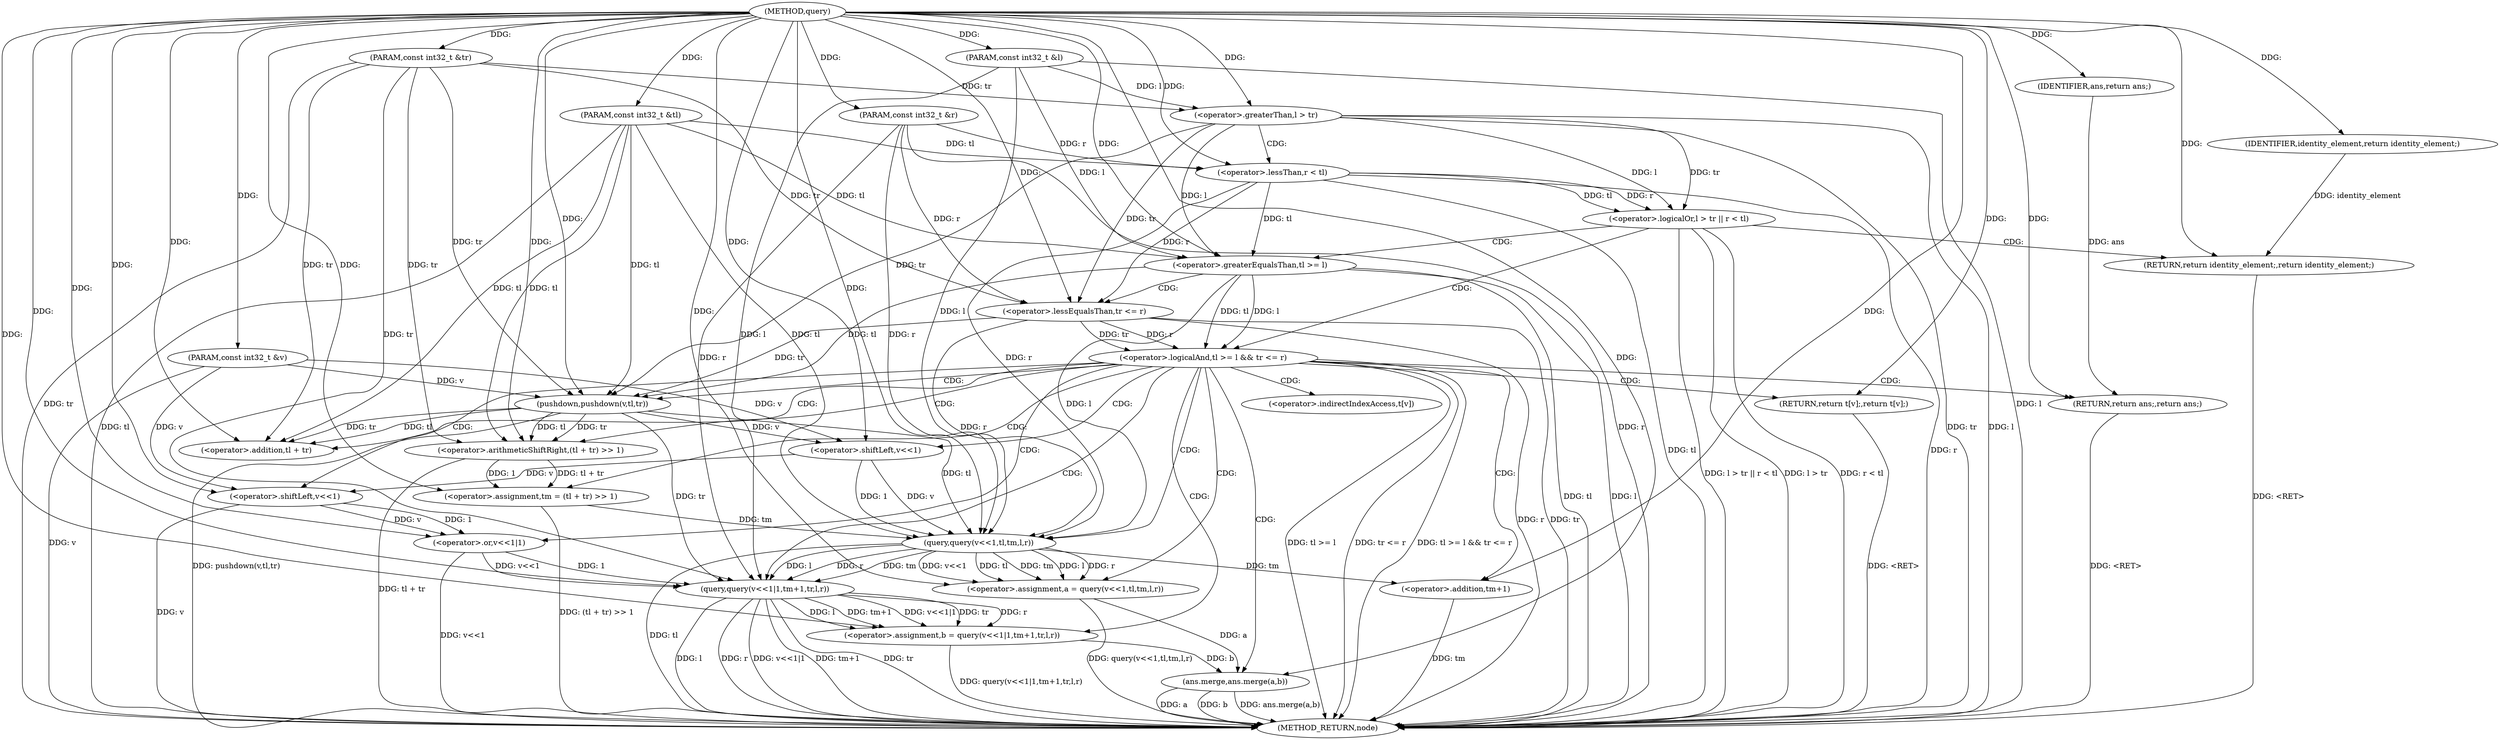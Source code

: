 digraph "query" {  
"1001394" [label = "(METHOD,query)" ]
"1001469" [label = "(METHOD_RETURN,node)" ]
"1001395" [label = "(PARAM,const int32_t &v)" ]
"1001396" [label = "(PARAM,const int32_t &tl)" ]
"1001397" [label = "(PARAM,const int32_t &tr)" ]
"1001398" [label = "(PARAM,const int32_t &l)" ]
"1001399" [label = "(PARAM,const int32_t &r)" ]
"1001425" [label = "(pushdown,pushdown(v,tl,tr))" ]
"1001430" [label = "(<operator>.assignment,tm = (tl + tr) >> 1)" ]
"1001438" [label = "(<operator>.assignment,a = query(v<<1,tl,tm,l,r))" ]
"1001449" [label = "(<operator>.assignment,b = query(v<<1|1,tm+1,tr,l,r))" ]
"1001464" [label = "(ans.merge,ans.merge(a,b))" ]
"1001467" [label = "(RETURN,return ans;,return ans;)" ]
"1001402" [label = "(<operator>.logicalOr,l > tr || r < tl)" ]
"1001413" [label = "(<operator>.logicalAnd,tl >= l && tr <= r)" ]
"1001468" [label = "(IDENTIFIER,ans,return ans;)" ]
"1001410" [label = "(RETURN,return identity_element;,return identity_element;)" ]
"1001421" [label = "(RETURN,return t[v];,return t[v];)" ]
"1001432" [label = "(<operator>.arithmeticShiftRight,(tl + tr) >> 1)" ]
"1001440" [label = "(query,query(v<<1,tl,tm,l,r))" ]
"1001451" [label = "(query,query(v<<1|1,tm+1,tr,l,r))" ]
"1001403" [label = "(<operator>.greaterThan,l > tr)" ]
"1001406" [label = "(<operator>.lessThan,r < tl)" ]
"1001411" [label = "(IDENTIFIER,identity_element,return identity_element;)" ]
"1001414" [label = "(<operator>.greaterEqualsThan,tl >= l)" ]
"1001417" [label = "(<operator>.lessEqualsThan,tr <= r)" ]
"1001433" [label = "(<operator>.addition,tl + tr)" ]
"1001441" [label = "(<operator>.shiftLeft,v<<1)" ]
"1001452" [label = "(<operator>.or,v<<1|1)" ]
"1001457" [label = "(<operator>.addition,tm+1)" ]
"1001453" [label = "(<operator>.shiftLeft,v<<1)" ]
"1001422" [label = "(<operator>.indirectIndexAccess,t[v])" ]
  "1001395" -> "1001469"  [ label = "DDG: v"] 
  "1001396" -> "1001469"  [ label = "DDG: tl"] 
  "1001397" -> "1001469"  [ label = "DDG: tr"] 
  "1001398" -> "1001469"  [ label = "DDG: l"] 
  "1001399" -> "1001469"  [ label = "DDG: r"] 
  "1001403" -> "1001469"  [ label = "DDG: l"] 
  "1001403" -> "1001469"  [ label = "DDG: tr"] 
  "1001402" -> "1001469"  [ label = "DDG: l > tr"] 
  "1001406" -> "1001469"  [ label = "DDG: r"] 
  "1001406" -> "1001469"  [ label = "DDG: tl"] 
  "1001402" -> "1001469"  [ label = "DDG: r < tl"] 
  "1001402" -> "1001469"  [ label = "DDG: l > tr || r < tl"] 
  "1001414" -> "1001469"  [ label = "DDG: tl"] 
  "1001414" -> "1001469"  [ label = "DDG: l"] 
  "1001413" -> "1001469"  [ label = "DDG: tl >= l"] 
  "1001417" -> "1001469"  [ label = "DDG: tr"] 
  "1001417" -> "1001469"  [ label = "DDG: r"] 
  "1001413" -> "1001469"  [ label = "DDG: tr <= r"] 
  "1001413" -> "1001469"  [ label = "DDG: tl >= l && tr <= r"] 
  "1001425" -> "1001469"  [ label = "DDG: pushdown(v,tl,tr)"] 
  "1001432" -> "1001469"  [ label = "DDG: tl + tr"] 
  "1001430" -> "1001469"  [ label = "DDG: (tl + tr) >> 1"] 
  "1001440" -> "1001469"  [ label = "DDG: tl"] 
  "1001438" -> "1001469"  [ label = "DDG: query(v<<1,tl,tm,l,r)"] 
  "1001453" -> "1001469"  [ label = "DDG: v"] 
  "1001452" -> "1001469"  [ label = "DDG: v<<1"] 
  "1001451" -> "1001469"  [ label = "DDG: v<<1|1"] 
  "1001457" -> "1001469"  [ label = "DDG: tm"] 
  "1001451" -> "1001469"  [ label = "DDG: tm+1"] 
  "1001451" -> "1001469"  [ label = "DDG: tr"] 
  "1001451" -> "1001469"  [ label = "DDG: l"] 
  "1001451" -> "1001469"  [ label = "DDG: r"] 
  "1001449" -> "1001469"  [ label = "DDG: query(v<<1|1,tm+1,tr,l,r)"] 
  "1001464" -> "1001469"  [ label = "DDG: a"] 
  "1001464" -> "1001469"  [ label = "DDG: b"] 
  "1001464" -> "1001469"  [ label = "DDG: ans.merge(a,b)"] 
  "1001467" -> "1001469"  [ label = "DDG: <RET>"] 
  "1001410" -> "1001469"  [ label = "DDG: <RET>"] 
  "1001421" -> "1001469"  [ label = "DDG: <RET>"] 
  "1001394" -> "1001395"  [ label = "DDG: "] 
  "1001394" -> "1001396"  [ label = "DDG: "] 
  "1001394" -> "1001397"  [ label = "DDG: "] 
  "1001394" -> "1001398"  [ label = "DDG: "] 
  "1001394" -> "1001399"  [ label = "DDG: "] 
  "1001432" -> "1001430"  [ label = "DDG: 1"] 
  "1001432" -> "1001430"  [ label = "DDG: tl + tr"] 
  "1001440" -> "1001438"  [ label = "DDG: v<<1"] 
  "1001440" -> "1001438"  [ label = "DDG: tl"] 
  "1001440" -> "1001438"  [ label = "DDG: tm"] 
  "1001440" -> "1001438"  [ label = "DDG: l"] 
  "1001440" -> "1001438"  [ label = "DDG: r"] 
  "1001451" -> "1001449"  [ label = "DDG: r"] 
  "1001451" -> "1001449"  [ label = "DDG: l"] 
  "1001451" -> "1001449"  [ label = "DDG: tm+1"] 
  "1001451" -> "1001449"  [ label = "DDG: v<<1|1"] 
  "1001451" -> "1001449"  [ label = "DDG: tr"] 
  "1001468" -> "1001467"  [ label = "DDG: ans"] 
  "1001394" -> "1001467"  [ label = "DDG: "] 
  "1001395" -> "1001425"  [ label = "DDG: v"] 
  "1001394" -> "1001425"  [ label = "DDG: "] 
  "1001403" -> "1001425"  [ label = "DDG: tr"] 
  "1001417" -> "1001425"  [ label = "DDG: tr"] 
  "1001397" -> "1001425"  [ label = "DDG: tr"] 
  "1001414" -> "1001425"  [ label = "DDG: tl"] 
  "1001396" -> "1001425"  [ label = "DDG: tl"] 
  "1001394" -> "1001430"  [ label = "DDG: "] 
  "1001394" -> "1001438"  [ label = "DDG: "] 
  "1001394" -> "1001449"  [ label = "DDG: "] 
  "1001438" -> "1001464"  [ label = "DDG: a"] 
  "1001394" -> "1001464"  [ label = "DDG: "] 
  "1001449" -> "1001464"  [ label = "DDG: b"] 
  "1001394" -> "1001468"  [ label = "DDG: "] 
  "1001403" -> "1001402"  [ label = "DDG: tr"] 
  "1001403" -> "1001402"  [ label = "DDG: l"] 
  "1001406" -> "1001402"  [ label = "DDG: r"] 
  "1001406" -> "1001402"  [ label = "DDG: tl"] 
  "1001411" -> "1001410"  [ label = "DDG: identity_element"] 
  "1001394" -> "1001410"  [ label = "DDG: "] 
  "1001414" -> "1001413"  [ label = "DDG: tl"] 
  "1001414" -> "1001413"  [ label = "DDG: l"] 
  "1001417" -> "1001413"  [ label = "DDG: r"] 
  "1001417" -> "1001413"  [ label = "DDG: tr"] 
  "1001394" -> "1001421"  [ label = "DDG: "] 
  "1001425" -> "1001432"  [ label = "DDG: tr"] 
  "1001397" -> "1001432"  [ label = "DDG: tr"] 
  "1001394" -> "1001432"  [ label = "DDG: "] 
  "1001425" -> "1001432"  [ label = "DDG: tl"] 
  "1001396" -> "1001432"  [ label = "DDG: tl"] 
  "1001441" -> "1001440"  [ label = "DDG: 1"] 
  "1001441" -> "1001440"  [ label = "DDG: v"] 
  "1001396" -> "1001440"  [ label = "DDG: tl"] 
  "1001394" -> "1001440"  [ label = "DDG: "] 
  "1001425" -> "1001440"  [ label = "DDG: tl"] 
  "1001430" -> "1001440"  [ label = "DDG: tm"] 
  "1001414" -> "1001440"  [ label = "DDG: l"] 
  "1001398" -> "1001440"  [ label = "DDG: l"] 
  "1001406" -> "1001440"  [ label = "DDG: r"] 
  "1001417" -> "1001440"  [ label = "DDG: r"] 
  "1001399" -> "1001440"  [ label = "DDG: r"] 
  "1001452" -> "1001451"  [ label = "DDG: 1"] 
  "1001452" -> "1001451"  [ label = "DDG: v<<1"] 
  "1001440" -> "1001451"  [ label = "DDG: r"] 
  "1001399" -> "1001451"  [ label = "DDG: r"] 
  "1001394" -> "1001451"  [ label = "DDG: "] 
  "1001440" -> "1001451"  [ label = "DDG: l"] 
  "1001398" -> "1001451"  [ label = "DDG: l"] 
  "1001440" -> "1001451"  [ label = "DDG: tm"] 
  "1001397" -> "1001451"  [ label = "DDG: tr"] 
  "1001425" -> "1001451"  [ label = "DDG: tr"] 
  "1001398" -> "1001403"  [ label = "DDG: l"] 
  "1001394" -> "1001403"  [ label = "DDG: "] 
  "1001397" -> "1001403"  [ label = "DDG: tr"] 
  "1001399" -> "1001406"  [ label = "DDG: r"] 
  "1001394" -> "1001406"  [ label = "DDG: "] 
  "1001396" -> "1001406"  [ label = "DDG: tl"] 
  "1001394" -> "1001411"  [ label = "DDG: "] 
  "1001406" -> "1001414"  [ label = "DDG: tl"] 
  "1001396" -> "1001414"  [ label = "DDG: tl"] 
  "1001394" -> "1001414"  [ label = "DDG: "] 
  "1001403" -> "1001414"  [ label = "DDG: l"] 
  "1001398" -> "1001414"  [ label = "DDG: l"] 
  "1001403" -> "1001417"  [ label = "DDG: tr"] 
  "1001397" -> "1001417"  [ label = "DDG: tr"] 
  "1001394" -> "1001417"  [ label = "DDG: "] 
  "1001406" -> "1001417"  [ label = "DDG: r"] 
  "1001399" -> "1001417"  [ label = "DDG: r"] 
  "1001425" -> "1001433"  [ label = "DDG: tl"] 
  "1001396" -> "1001433"  [ label = "DDG: tl"] 
  "1001394" -> "1001433"  [ label = "DDG: "] 
  "1001425" -> "1001433"  [ label = "DDG: tr"] 
  "1001397" -> "1001433"  [ label = "DDG: tr"] 
  "1001425" -> "1001441"  [ label = "DDG: v"] 
  "1001395" -> "1001441"  [ label = "DDG: v"] 
  "1001394" -> "1001441"  [ label = "DDG: "] 
  "1001453" -> "1001452"  [ label = "DDG: v"] 
  "1001453" -> "1001452"  [ label = "DDG: 1"] 
  "1001394" -> "1001452"  [ label = "DDG: "] 
  "1001440" -> "1001457"  [ label = "DDG: tm"] 
  "1001394" -> "1001457"  [ label = "DDG: "] 
  "1001441" -> "1001453"  [ label = "DDG: v"] 
  "1001395" -> "1001453"  [ label = "DDG: v"] 
  "1001394" -> "1001453"  [ label = "DDG: "] 
  "1001402" -> "1001414"  [ label = "CDG: "] 
  "1001402" -> "1001410"  [ label = "CDG: "] 
  "1001402" -> "1001413"  [ label = "CDG: "] 
  "1001413" -> "1001440"  [ label = "CDG: "] 
  "1001413" -> "1001425"  [ label = "CDG: "] 
  "1001413" -> "1001432"  [ label = "CDG: "] 
  "1001413" -> "1001457"  [ label = "CDG: "] 
  "1001413" -> "1001452"  [ label = "CDG: "] 
  "1001413" -> "1001449"  [ label = "CDG: "] 
  "1001413" -> "1001433"  [ label = "CDG: "] 
  "1001413" -> "1001453"  [ label = "CDG: "] 
  "1001413" -> "1001421"  [ label = "CDG: "] 
  "1001413" -> "1001438"  [ label = "CDG: "] 
  "1001413" -> "1001451"  [ label = "CDG: "] 
  "1001413" -> "1001464"  [ label = "CDG: "] 
  "1001413" -> "1001422"  [ label = "CDG: "] 
  "1001413" -> "1001467"  [ label = "CDG: "] 
  "1001413" -> "1001441"  [ label = "CDG: "] 
  "1001413" -> "1001430"  [ label = "CDG: "] 
  "1001403" -> "1001406"  [ label = "CDG: "] 
  "1001414" -> "1001417"  [ label = "CDG: "] 
}

